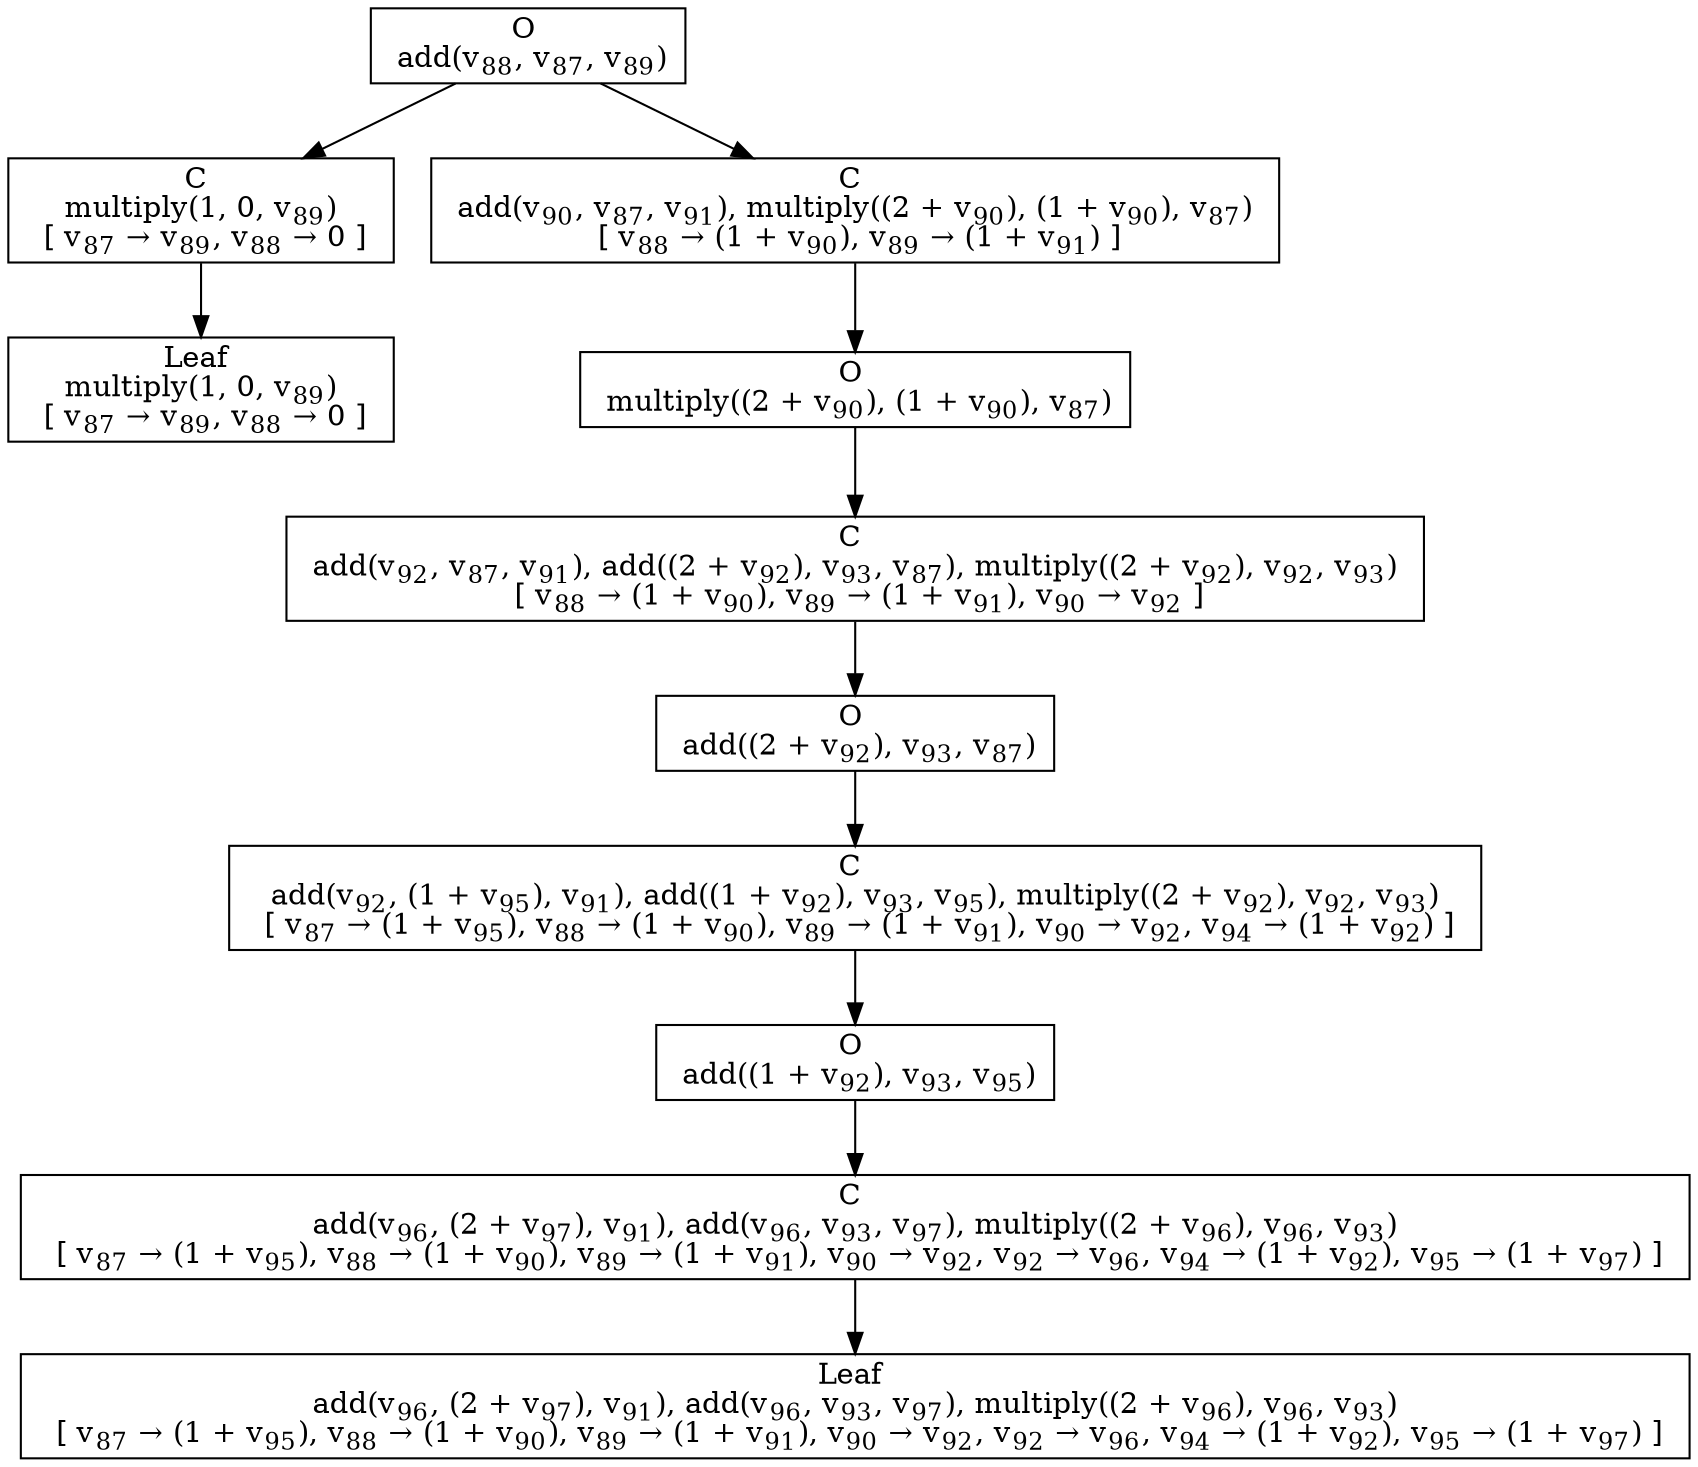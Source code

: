 digraph {
    graph [rankdir=TB
          ,bgcolor=transparent];
    node [shape=box
         ,fillcolor=white
         ,style=filled];
    0 [label=<O <BR/> add(v<SUB>88</SUB>, v<SUB>87</SUB>, v<SUB>89</SUB>)>];
    1 [label=<C <BR/> multiply(1, 0, v<SUB>89</SUB>) <BR/>  [ v<SUB>87</SUB> &rarr; v<SUB>89</SUB>, v<SUB>88</SUB> &rarr; 0 ] >];
    2 [label=<C <BR/> add(v<SUB>90</SUB>, v<SUB>87</SUB>, v<SUB>91</SUB>), multiply((2 + v<SUB>90</SUB>), (1 + v<SUB>90</SUB>), v<SUB>87</SUB>) <BR/>  [ v<SUB>88</SUB> &rarr; (1 + v<SUB>90</SUB>), v<SUB>89</SUB> &rarr; (1 + v<SUB>91</SUB>) ] >];
    3 [label=<Leaf <BR/> multiply(1, 0, v<SUB>89</SUB>) <BR/>  [ v<SUB>87</SUB> &rarr; v<SUB>89</SUB>, v<SUB>88</SUB> &rarr; 0 ] >];
    4 [label=<O <BR/> multiply((2 + v<SUB>90</SUB>), (1 + v<SUB>90</SUB>), v<SUB>87</SUB>)>];
    5 [label=<C <BR/> add(v<SUB>92</SUB>, v<SUB>87</SUB>, v<SUB>91</SUB>), add((2 + v<SUB>92</SUB>), v<SUB>93</SUB>, v<SUB>87</SUB>), multiply((2 + v<SUB>92</SUB>), v<SUB>92</SUB>, v<SUB>93</SUB>) <BR/>  [ v<SUB>88</SUB> &rarr; (1 + v<SUB>90</SUB>), v<SUB>89</SUB> &rarr; (1 + v<SUB>91</SUB>), v<SUB>90</SUB> &rarr; v<SUB>92</SUB> ] >];
    6 [label=<O <BR/> add((2 + v<SUB>92</SUB>), v<SUB>93</SUB>, v<SUB>87</SUB>)>];
    7 [label=<C <BR/> add(v<SUB>92</SUB>, (1 + v<SUB>95</SUB>), v<SUB>91</SUB>), add((1 + v<SUB>92</SUB>), v<SUB>93</SUB>, v<SUB>95</SUB>), multiply((2 + v<SUB>92</SUB>), v<SUB>92</SUB>, v<SUB>93</SUB>) <BR/>  [ v<SUB>87</SUB> &rarr; (1 + v<SUB>95</SUB>), v<SUB>88</SUB> &rarr; (1 + v<SUB>90</SUB>), v<SUB>89</SUB> &rarr; (1 + v<SUB>91</SUB>), v<SUB>90</SUB> &rarr; v<SUB>92</SUB>, v<SUB>94</SUB> &rarr; (1 + v<SUB>92</SUB>) ] >];
    8 [label=<O <BR/> add((1 + v<SUB>92</SUB>), v<SUB>93</SUB>, v<SUB>95</SUB>)>];
    9 [label=<C <BR/> add(v<SUB>96</SUB>, (2 + v<SUB>97</SUB>), v<SUB>91</SUB>), add(v<SUB>96</SUB>, v<SUB>93</SUB>, v<SUB>97</SUB>), multiply((2 + v<SUB>96</SUB>), v<SUB>96</SUB>, v<SUB>93</SUB>) <BR/>  [ v<SUB>87</SUB> &rarr; (1 + v<SUB>95</SUB>), v<SUB>88</SUB> &rarr; (1 + v<SUB>90</SUB>), v<SUB>89</SUB> &rarr; (1 + v<SUB>91</SUB>), v<SUB>90</SUB> &rarr; v<SUB>92</SUB>, v<SUB>92</SUB> &rarr; v<SUB>96</SUB>, v<SUB>94</SUB> &rarr; (1 + v<SUB>92</SUB>), v<SUB>95</SUB> &rarr; (1 + v<SUB>97</SUB>) ] >];
    10 [label=<Leaf <BR/> add(v<SUB>96</SUB>, (2 + v<SUB>97</SUB>), v<SUB>91</SUB>), add(v<SUB>96</SUB>, v<SUB>93</SUB>, v<SUB>97</SUB>), multiply((2 + v<SUB>96</SUB>), v<SUB>96</SUB>, v<SUB>93</SUB>) <BR/>  [ v<SUB>87</SUB> &rarr; (1 + v<SUB>95</SUB>), v<SUB>88</SUB> &rarr; (1 + v<SUB>90</SUB>), v<SUB>89</SUB> &rarr; (1 + v<SUB>91</SUB>), v<SUB>90</SUB> &rarr; v<SUB>92</SUB>, v<SUB>92</SUB> &rarr; v<SUB>96</SUB>, v<SUB>94</SUB> &rarr; (1 + v<SUB>92</SUB>), v<SUB>95</SUB> &rarr; (1 + v<SUB>97</SUB>) ] >];
    0 -> 1 [label=""];
    0 -> 2 [label=""];
    1 -> 3 [label=""];
    2 -> 4 [label=""];
    4 -> 5 [label=""];
    5 -> 6 [label=""];
    6 -> 7 [label=""];
    7 -> 8 [label=""];
    8 -> 9 [label=""];
    9 -> 10 [label=""];
}